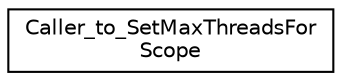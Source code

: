 digraph "Graphical Class Hierarchy"
{
 // INTERACTIVE_SVG=YES
 // LATEX_PDF_SIZE
  edge [fontname="Helvetica",fontsize="10",labelfontname="Helvetica",labelfontsize="10"];
  node [fontname="Helvetica",fontsize="10",shape=record];
  rankdir="LR";
  Node0 [label="Caller_to_SetMaxThreadsFor\lScope",height=0.2,width=0.4,color="black", fillcolor="white", style="filled",URL="$d7/d8a/class_caller__to___set_max_threads_for_scope.html",tooltip=" "];
}
